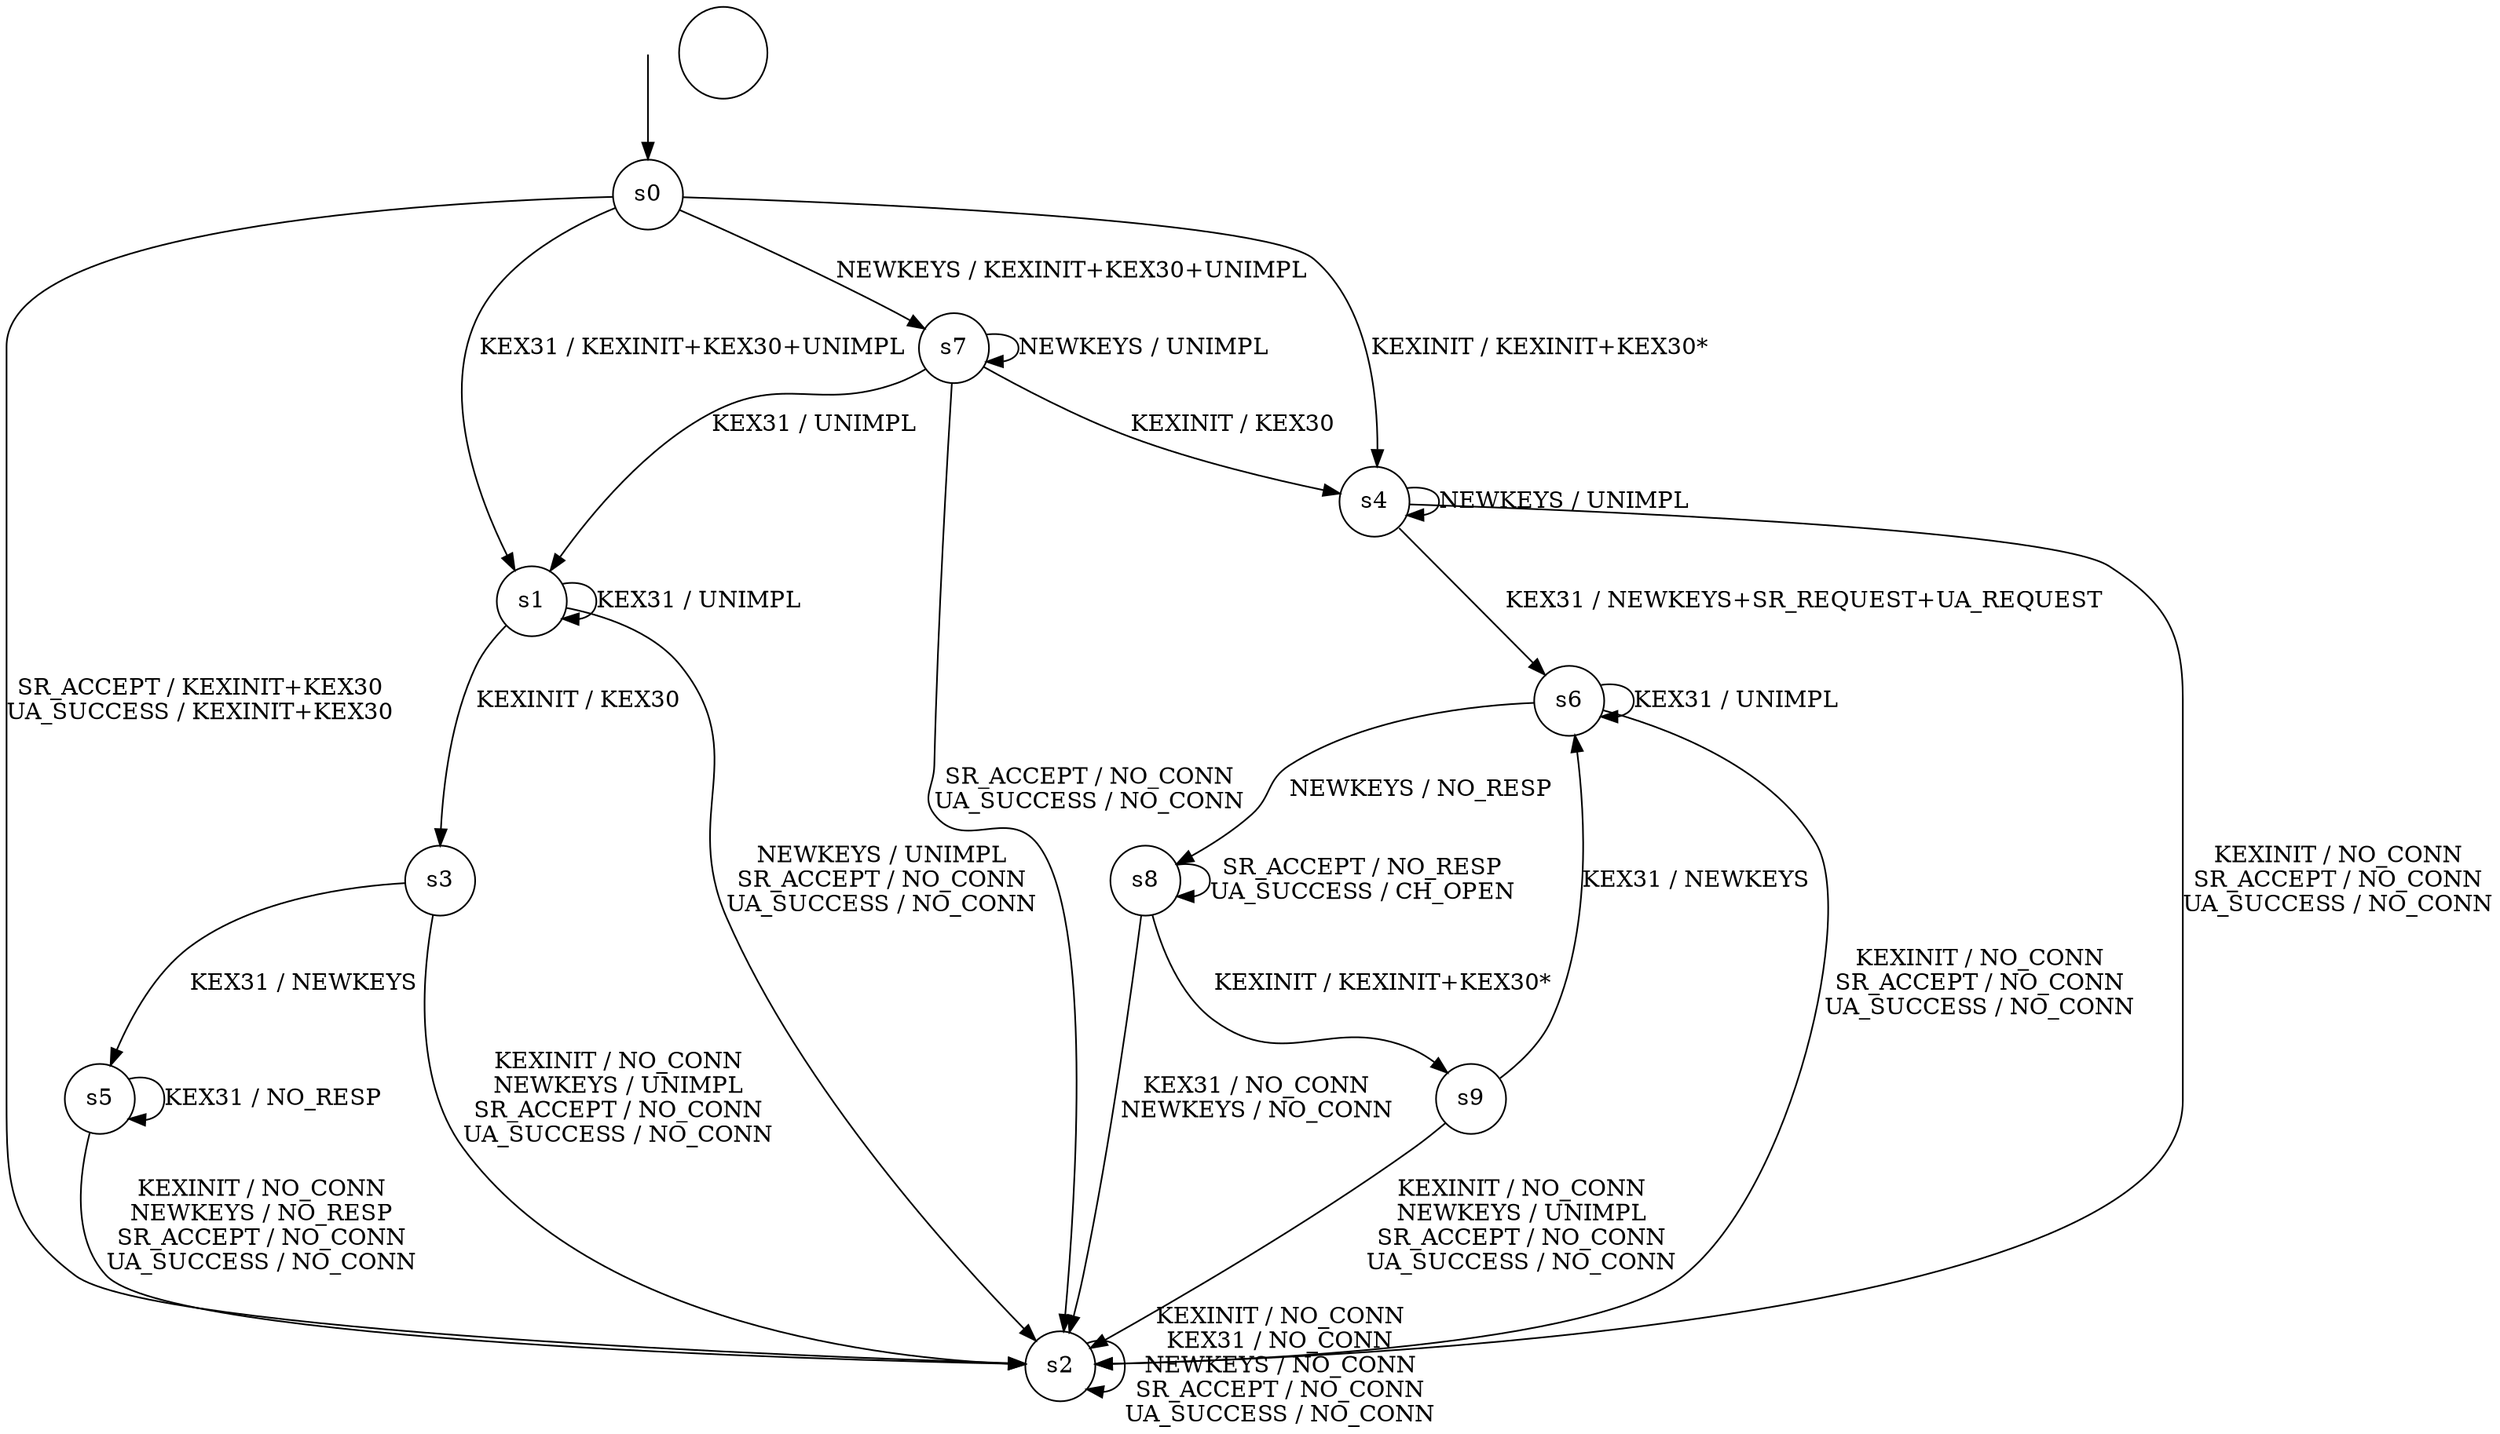 digraph g {
s0 [label="s0", shape="circle"];
s1 [label="s1", shape="circle"];
s2 [label="s2", shape="circle"];
s3 [label="s3", shape="circle"];
s4 [label="s4", shape="circle"];
s5 [label="s5", shape="circle"];
s6 [label="s6", shape="circle"];
s7 [label="s7", shape="circle"];
s8 [label="s8", shape="circle"];
s9 [label="s9", shape="circle"];
s0 -> s4  [label="KEXINIT / KEXINIT+KEX30*"];
s0 -> s1  [label="KEX31 / KEXINIT+KEX30+UNIMPL"];
s0 -> s7  [label="NEWKEYS / KEXINIT+KEX30+UNIMPL"];
s0 -> s2  [label="SR_ACCEPT / KEXINIT+KEX30
UA_SUCCESS / KEXINIT+KEX30"];
s1 -> s3  [label="KEXINIT / KEX30"];
s1 -> s1  [label="KEX31 / UNIMPL"];
s1 -> s2  [label="NEWKEYS / UNIMPL
SR_ACCEPT / NO_CONN
UA_SUCCESS / NO_CONN"];
s2 -> s2  [label="KEXINIT / NO_CONN
KEX31 / NO_CONN
NEWKEYS / NO_CONN
SR_ACCEPT / NO_CONN
UA_SUCCESS / NO_CONN"];
s3 -> s2  [label="KEXINIT / NO_CONN
NEWKEYS / UNIMPL
SR_ACCEPT / NO_CONN
UA_SUCCESS / NO_CONN"];
s3 -> s5  [label="KEX31 / NEWKEYS"];
s4 -> s2  [label="KEXINIT / NO_CONN
SR_ACCEPT / NO_CONN
UA_SUCCESS / NO_CONN"];
s4 -> s6  [label="KEX31 / NEWKEYS+SR_REQUEST+UA_REQUEST"];
s4 -> s4  [label="NEWKEYS / UNIMPL"];
s5 -> s2  [label="KEXINIT / NO_CONN
NEWKEYS / NO_RESP
SR_ACCEPT / NO_CONN
UA_SUCCESS / NO_CONN"];
s5 -> s5  [label="KEX31 / NO_RESP"];
s6 -> s2  [label="KEXINIT / NO_CONN
SR_ACCEPT / NO_CONN
UA_SUCCESS / NO_CONN"];
s6 -> s6  [label="KEX31 / UNIMPL"];
s6 -> s8  [label="NEWKEYS / NO_RESP"];
s7 -> s4  [label="KEXINIT / KEX30"];
s7 -> s1  [label="KEX31 / UNIMPL"];
s7 -> s7  [label="NEWKEYS / UNIMPL"];
s7 -> s2  [label="SR_ACCEPT / NO_CONN
UA_SUCCESS / NO_CONN"];
s8 -> s9  [label="KEXINIT / KEXINIT+KEX30*"];
s8 -> s2  [label="KEX31 / NO_CONN
NEWKEYS / NO_CONN"];
s8 -> s8  [label="SR_ACCEPT / NO_RESP
UA_SUCCESS / CH_OPEN"];
s9 -> s2  [label="KEXINIT / NO_CONN
NEWKEYS / UNIMPL
SR_ACCEPT / NO_CONN
UA_SUCCESS / NO_CONN"];
s9 -> s6  [label="KEX31 / NEWKEYS"];
__start0 [height="0", label="", shape="none", width="0"];
__start0 -> s0;
"\n\n";
}
